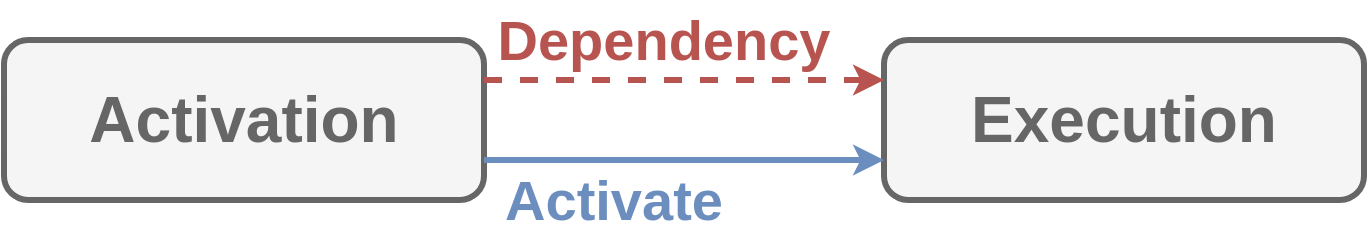 <mxfile version="14.3.1" type="google"><diagram id="gIC-P3XVZgYCY64oVcCS" name="Page-1"><mxGraphModel dx="1422" dy="705" grid="1" gridSize="10" guides="1" tooltips="1" connect="1" arrows="1" fold="1" page="1" pageScale="1" pageWidth="827" pageHeight="1169" math="0" shadow="0"><root><mxCell id="0"/><mxCell id="1" parent="0"/><mxCell id="AwhOf1gein58tBQgA_gX-1" value="&lt;font style=&quot;font-size: 32px&quot; color=&quot;#666666&quot;&gt;&lt;b&gt;Activation&lt;/b&gt;&lt;/font&gt;" style="rounded=1;whiteSpace=wrap;html=1;fillColor=#f5f5f5;strokeColor=#666666;strokeWidth=3;fontColor=#333333;" parent="1" vertex="1"><mxGeometry x="40" y="120" width="240" height="80" as="geometry"/></mxCell><mxCell id="AwhOf1gein58tBQgA_gX-2" value="&lt;font style=&quot;font-size: 32px&quot; color=&quot;#666666&quot;&gt;&lt;b&gt;Execution&lt;/b&gt;&lt;/font&gt;" style="rounded=1;whiteSpace=wrap;html=1;fillColor=#f5f5f5;strokeColor=#666666;strokeWidth=3;fontColor=#333333;" parent="1" vertex="1"><mxGeometry x="480" y="120" width="240" height="80" as="geometry"/></mxCell><mxCell id="AwhOf1gein58tBQgA_gX-3" value="" style="endArrow=classic;html=1;exitX=1;exitY=0.25;exitDx=0;exitDy=0;entryX=0;entryY=0.25;entryDx=0;entryDy=0;fillColor=#f8cecc;strokeColor=#b85450;strokeWidth=3;dashed=1;" parent="1" source="AwhOf1gein58tBQgA_gX-1" target="AwhOf1gein58tBQgA_gX-2" edge="1"><mxGeometry width="50" height="50" relative="1" as="geometry"><mxPoint x="680" y="350" as="sourcePoint"/><mxPoint x="730" y="300" as="targetPoint"/></mxGeometry></mxCell><mxCell id="AwhOf1gein58tBQgA_gX-4" value="" style="endArrow=classic;html=1;exitX=1;exitY=0.75;exitDx=0;exitDy=0;entryX=0;entryY=0.75;entryDx=0;entryDy=0;strokeWidth=3;fillColor=#dae8fc;strokeColor=#6c8ebf;elbow=vertical;" parent="1" source="AwhOf1gein58tBQgA_gX-1" target="AwhOf1gein58tBQgA_gX-2" edge="1"><mxGeometry width="50" height="50" relative="1" as="geometry"><mxPoint x="280" y="320" as="sourcePoint"/><mxPoint x="530" y="150" as="targetPoint"/></mxGeometry></mxCell><mxCell id="AwhOf1gein58tBQgA_gX-5" value="&lt;b&gt;&lt;font style=&quot;font-size: 28px&quot; color=&quot;#b85450&quot;&gt;Dependency&lt;/font&gt;&lt;/b&gt;" style="text;html=1;align=center;verticalAlign=middle;whiteSpace=wrap;rounded=0;" parent="1" vertex="1"><mxGeometry x="280" y="100" width="180" height="40" as="geometry"/></mxCell><mxCell id="AwhOf1gein58tBQgA_gX-6" value="&lt;b&gt;&lt;font style=&quot;font-size: 28px&quot; color=&quot;#6c8ebf&quot;&gt;Activate&lt;/font&gt;&lt;/b&gt;" style="text;html=1;align=center;verticalAlign=middle;whiteSpace=wrap;rounded=0;" parent="1" vertex="1"><mxGeometry x="280" y="180" width="130" height="40" as="geometry"/></mxCell></root></mxGraphModel></diagram></mxfile>